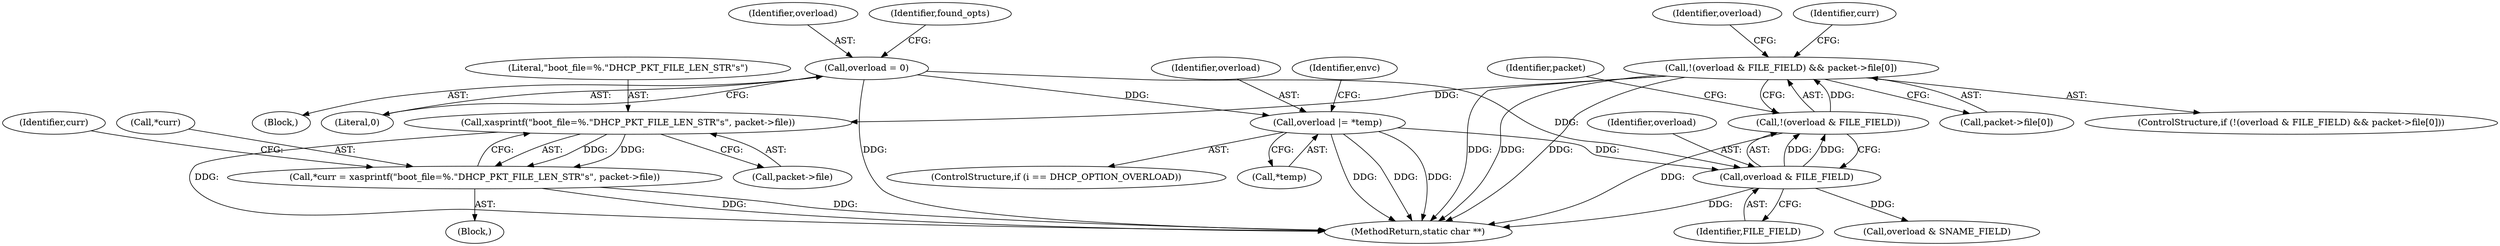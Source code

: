 digraph "0_busybox_74d9f1ba37010face4bd1449df4d60dd84450b06_0@array" {
"1000254" [label="(Call,!(overload & FILE_FIELD) && packet->file[0])"];
"1000255" [label="(Call,!(overload & FILE_FIELD))"];
"1000256" [label="(Call,overload & FILE_FIELD)"];
"1000125" [label="(Call,overload = 0)"];
"1000162" [label="(Call,overload |= *temp)"];
"1000268" [label="(Call,xasprintf(\"boot_file=%.\"DHCP_PKT_FILE_LEN_STR\"s\", packet->file))"];
"1000265" [label="(Call,*curr = xasprintf(\"boot_file=%.\"DHCP_PKT_FILE_LEN_STR\"s\", packet->file))"];
"1000281" [label="(Identifier,overload)"];
"1000258" [label="(Identifier,FILE_FIELD)"];
"1000254" [label="(Call,!(overload & FILE_FIELD) && packet->file[0])"];
"1000127" [label="(Literal,0)"];
"1000269" [label="(Literal,\"boot_file=%.\"DHCP_PKT_FILE_LEN_STR\"s\")"];
"1000174" [label="(Identifier,envc)"];
"1000158" [label="(ControlStructure,if (i == DHCP_OPTION_OVERLOAD))"];
"1000255" [label="(Call,!(overload & FILE_FIELD))"];
"1000266" [label="(Call,*curr)"];
"1000126" [label="(Identifier,overload)"];
"1000125" [label="(Call,overload = 0)"];
"1000261" [label="(Identifier,packet)"];
"1000257" [label="(Identifier,overload)"];
"1000470" [label="(MethodReturn,static char **)"];
"1000117" [label="(Block,)"];
"1000270" [label="(Call,packet->file)"];
"1000162" [label="(Call,overload |= *temp)"];
"1000276" [label="(Identifier,curr)"];
"1000264" [label="(Block,)"];
"1000164" [label="(Call,*temp)"];
"1000256" [label="(Call,overload & FILE_FIELD)"];
"1000267" [label="(Identifier,curr)"];
"1000259" [label="(Call,packet->file[0])"];
"1000163" [label="(Identifier,overload)"];
"1000253" [label="(ControlStructure,if (!(overload & FILE_FIELD) && packet->file[0]))"];
"1000268" [label="(Call,xasprintf(\"boot_file=%.\"DHCP_PKT_FILE_LEN_STR\"s\", packet->file))"];
"1000280" [label="(Call,overload & SNAME_FIELD)"];
"1000265" [label="(Call,*curr = xasprintf(\"boot_file=%.\"DHCP_PKT_FILE_LEN_STR\"s\", packet->file))"];
"1000130" [label="(Identifier,found_opts)"];
"1000254" -> "1000253"  [label="AST: "];
"1000254" -> "1000255"  [label="CFG: "];
"1000254" -> "1000259"  [label="CFG: "];
"1000255" -> "1000254"  [label="AST: "];
"1000259" -> "1000254"  [label="AST: "];
"1000267" -> "1000254"  [label="CFG: "];
"1000281" -> "1000254"  [label="CFG: "];
"1000254" -> "1000470"  [label="DDG: "];
"1000254" -> "1000470"  [label="DDG: "];
"1000254" -> "1000470"  [label="DDG: "];
"1000255" -> "1000254"  [label="DDG: "];
"1000254" -> "1000268"  [label="DDG: "];
"1000255" -> "1000256"  [label="CFG: "];
"1000256" -> "1000255"  [label="AST: "];
"1000261" -> "1000255"  [label="CFG: "];
"1000255" -> "1000470"  [label="DDG: "];
"1000256" -> "1000255"  [label="DDG: "];
"1000256" -> "1000255"  [label="DDG: "];
"1000256" -> "1000258"  [label="CFG: "];
"1000257" -> "1000256"  [label="AST: "];
"1000258" -> "1000256"  [label="AST: "];
"1000256" -> "1000470"  [label="DDG: "];
"1000125" -> "1000256"  [label="DDG: "];
"1000162" -> "1000256"  [label="DDG: "];
"1000256" -> "1000280"  [label="DDG: "];
"1000125" -> "1000117"  [label="AST: "];
"1000125" -> "1000127"  [label="CFG: "];
"1000126" -> "1000125"  [label="AST: "];
"1000127" -> "1000125"  [label="AST: "];
"1000130" -> "1000125"  [label="CFG: "];
"1000125" -> "1000470"  [label="DDG: "];
"1000125" -> "1000162"  [label="DDG: "];
"1000162" -> "1000158"  [label="AST: "];
"1000162" -> "1000164"  [label="CFG: "];
"1000163" -> "1000162"  [label="AST: "];
"1000164" -> "1000162"  [label="AST: "];
"1000174" -> "1000162"  [label="CFG: "];
"1000162" -> "1000470"  [label="DDG: "];
"1000162" -> "1000470"  [label="DDG: "];
"1000162" -> "1000470"  [label="DDG: "];
"1000268" -> "1000265"  [label="AST: "];
"1000268" -> "1000270"  [label="CFG: "];
"1000269" -> "1000268"  [label="AST: "];
"1000270" -> "1000268"  [label="AST: "];
"1000265" -> "1000268"  [label="CFG: "];
"1000268" -> "1000470"  [label="DDG: "];
"1000268" -> "1000265"  [label="DDG: "];
"1000268" -> "1000265"  [label="DDG: "];
"1000265" -> "1000264"  [label="AST: "];
"1000266" -> "1000265"  [label="AST: "];
"1000276" -> "1000265"  [label="CFG: "];
"1000265" -> "1000470"  [label="DDG: "];
"1000265" -> "1000470"  [label="DDG: "];
}
